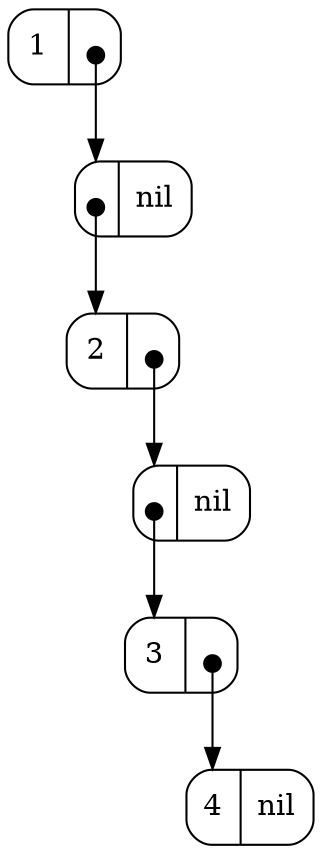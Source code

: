 digraph links {
    node [shape=Mrecord];
    one [label="<f> 1 | <s>  "]; 
    afterone [label="<f>  | <s> nil "]; 
    two [label="<f> 2 | <s>  "];
    aftertwo [label="<f>  | <s> nil "];
    three [label="<f> 3 | <s>  "];
    four [label="<f> 4 | <s> nil "];

    one:s:c -> afterone:f [arrowtail=dot, dir=both, tailclip=false];
    afterone:f:c -> two:f [arrowtail=dot, dir=both, tailclip=false];
    two:s:c -> aftertwo:f [arrowtail=dot, dir=both, tailclip=false];
    aftertwo:f:c -> three:f [arrowtail=dot, dir=both, tailclip=false];
    three:s:c -> four:f [arrowtail=dot, dir=both, tailclip=false];
}
